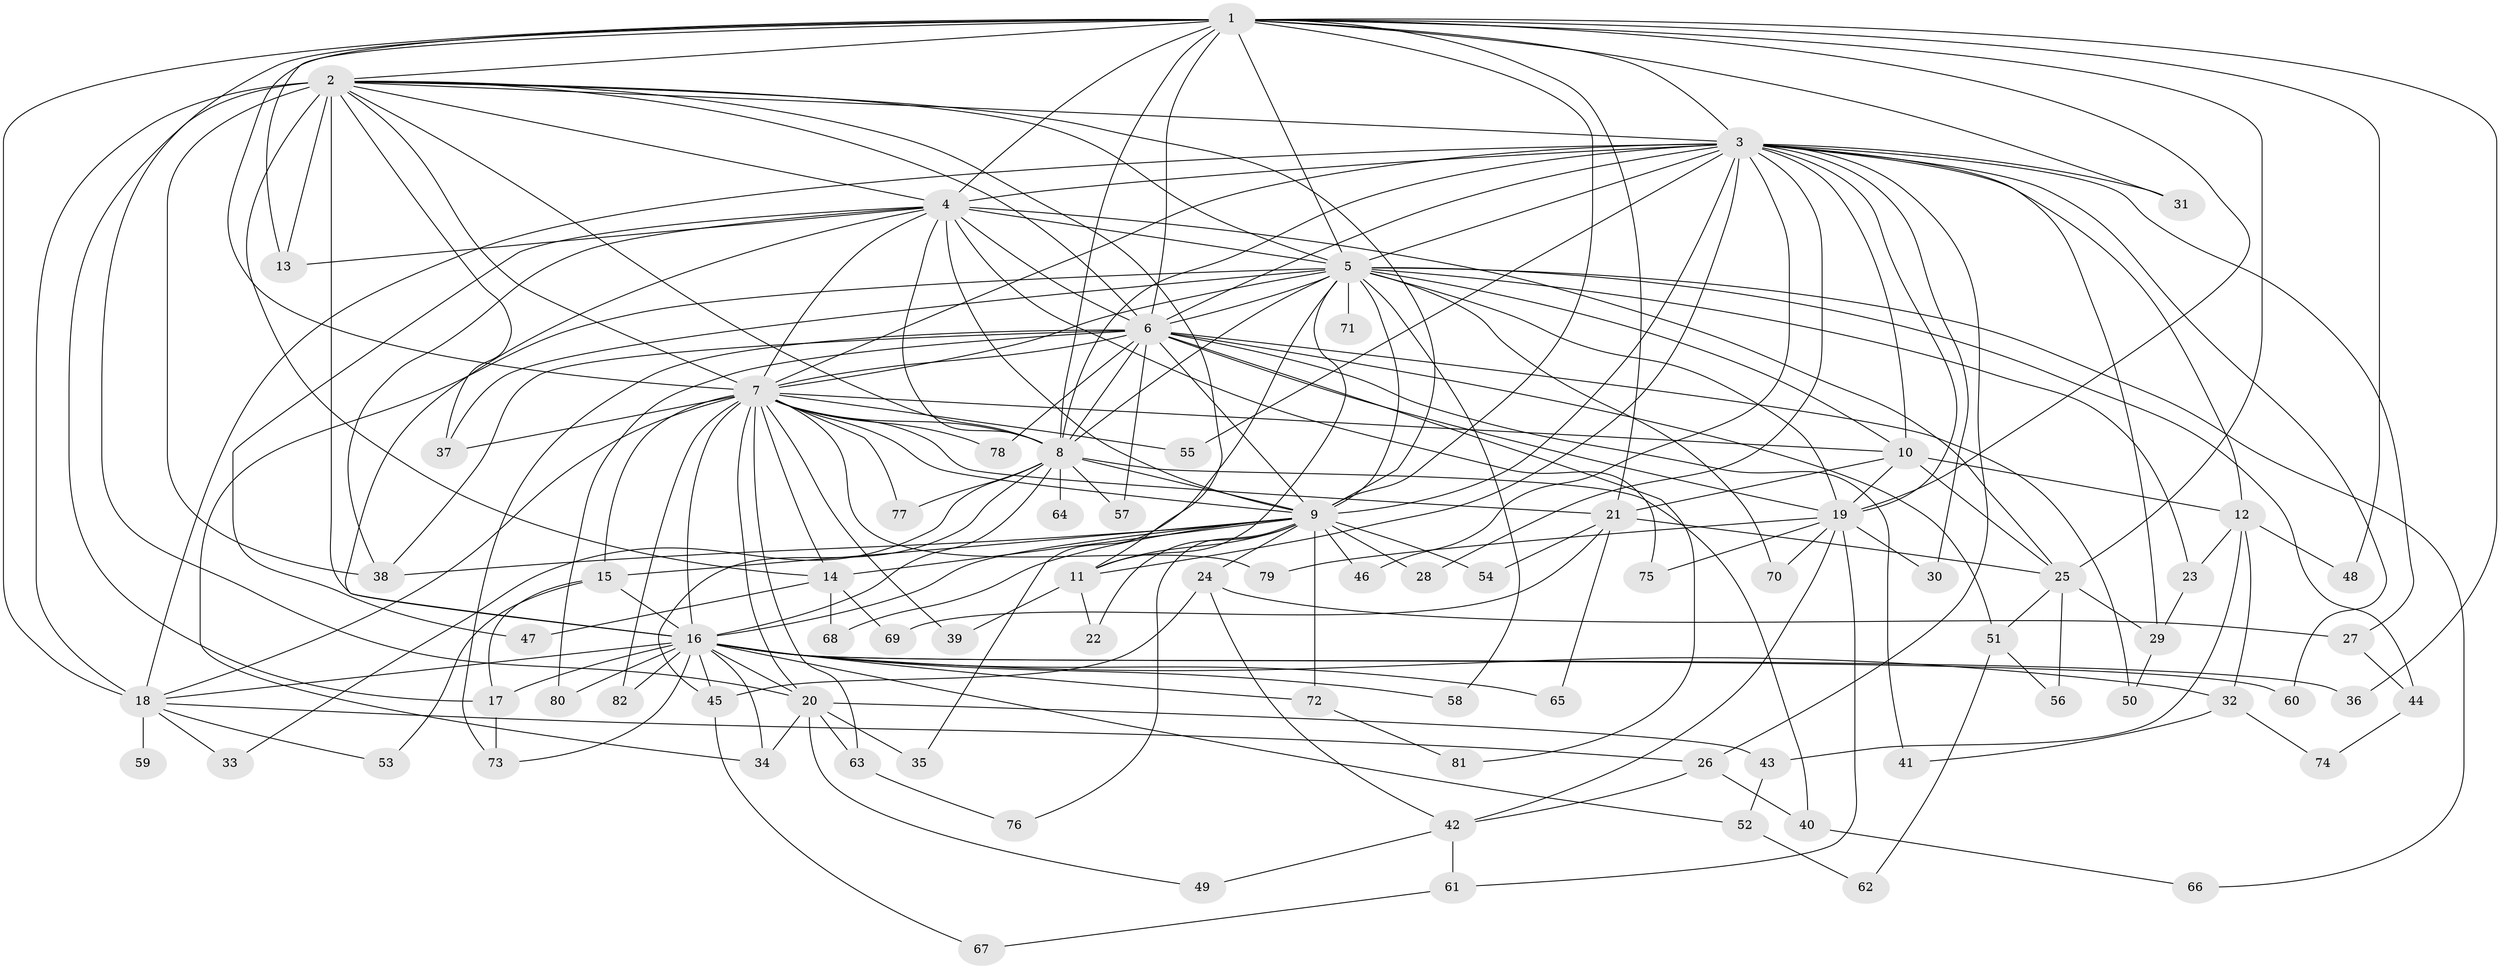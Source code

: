 // original degree distribution, {16: 0.007407407407407408, 34: 0.007407407407407408, 27: 0.007407407407407408, 18: 0.007407407407407408, 23: 0.007407407407407408, 21: 0.014814814814814815, 28: 0.007407407407407408, 19: 0.007407407407407408, 25: 0.007407407407407408, 2: 0.5407407407407407, 7: 0.022222222222222223, 5: 0.05185185185185185, 6: 0.014814814814814815, 3: 0.18518518518518517, 4: 0.0962962962962963, 8: 0.007407407407407408, 9: 0.007407407407407408}
// Generated by graph-tools (version 1.1) at 2025/49/03/04/25 22:49:44]
// undirected, 82 vertices, 206 edges
graph export_dot {
  node [color=gray90,style=filled];
  1;
  2;
  3;
  4;
  5;
  6;
  7;
  8;
  9;
  10;
  11;
  12;
  13;
  14;
  15;
  16;
  17;
  18;
  19;
  20;
  21;
  22;
  23;
  24;
  25;
  26;
  27;
  28;
  29;
  30;
  31;
  32;
  33;
  34;
  35;
  36;
  37;
  38;
  39;
  40;
  41;
  42;
  43;
  44;
  45;
  46;
  47;
  48;
  49;
  50;
  51;
  52;
  53;
  54;
  55;
  56;
  57;
  58;
  59;
  60;
  61;
  62;
  63;
  64;
  65;
  66;
  67;
  68;
  69;
  70;
  71;
  72;
  73;
  74;
  75;
  76;
  77;
  78;
  79;
  80;
  81;
  82;
  1 -- 2 [weight=2.0];
  1 -- 3 [weight=3.0];
  1 -- 4 [weight=3.0];
  1 -- 5 [weight=3.0];
  1 -- 6 [weight=2.0];
  1 -- 7 [weight=3.0];
  1 -- 8 [weight=2.0];
  1 -- 9 [weight=2.0];
  1 -- 13 [weight=1.0];
  1 -- 18 [weight=1.0];
  1 -- 19 [weight=4.0];
  1 -- 20 [weight=2.0];
  1 -- 21 [weight=1.0];
  1 -- 25 [weight=1.0];
  1 -- 31 [weight=1.0];
  1 -- 36 [weight=1.0];
  1 -- 48 [weight=1.0];
  2 -- 3 [weight=1.0];
  2 -- 4 [weight=1.0];
  2 -- 5 [weight=1.0];
  2 -- 6 [weight=2.0];
  2 -- 7 [weight=1.0];
  2 -- 8 [weight=2.0];
  2 -- 9 [weight=1.0];
  2 -- 11 [weight=1.0];
  2 -- 13 [weight=1.0];
  2 -- 14 [weight=1.0];
  2 -- 16 [weight=15.0];
  2 -- 17 [weight=2.0];
  2 -- 18 [weight=1.0];
  2 -- 37 [weight=1.0];
  2 -- 38 [weight=1.0];
  3 -- 4 [weight=1.0];
  3 -- 5 [weight=1.0];
  3 -- 6 [weight=1.0];
  3 -- 7 [weight=1.0];
  3 -- 8 [weight=2.0];
  3 -- 9 [weight=1.0];
  3 -- 10 [weight=1.0];
  3 -- 11 [weight=1.0];
  3 -- 12 [weight=1.0];
  3 -- 18 [weight=1.0];
  3 -- 19 [weight=1.0];
  3 -- 26 [weight=1.0];
  3 -- 27 [weight=1.0];
  3 -- 28 [weight=2.0];
  3 -- 29 [weight=1.0];
  3 -- 30 [weight=1.0];
  3 -- 31 [weight=1.0];
  3 -- 46 [weight=1.0];
  3 -- 55 [weight=1.0];
  3 -- 60 [weight=1.0];
  4 -- 5 [weight=1.0];
  4 -- 6 [weight=2.0];
  4 -- 7 [weight=1.0];
  4 -- 8 [weight=1.0];
  4 -- 9 [weight=1.0];
  4 -- 13 [weight=1.0];
  4 -- 16 [weight=2.0];
  4 -- 25 [weight=1.0];
  4 -- 38 [weight=1.0];
  4 -- 47 [weight=1.0];
  4 -- 75 [weight=1.0];
  5 -- 6 [weight=1.0];
  5 -- 7 [weight=1.0];
  5 -- 8 [weight=1.0];
  5 -- 9 [weight=1.0];
  5 -- 10 [weight=1.0];
  5 -- 11 [weight=1.0];
  5 -- 19 [weight=1.0];
  5 -- 23 [weight=1.0];
  5 -- 34 [weight=1.0];
  5 -- 35 [weight=1.0];
  5 -- 37 [weight=1.0];
  5 -- 44 [weight=1.0];
  5 -- 58 [weight=1.0];
  5 -- 66 [weight=1.0];
  5 -- 70 [weight=1.0];
  5 -- 71 [weight=1.0];
  6 -- 7 [weight=1.0];
  6 -- 8 [weight=1.0];
  6 -- 9 [weight=1.0];
  6 -- 19 [weight=1.0];
  6 -- 38 [weight=1.0];
  6 -- 41 [weight=1.0];
  6 -- 50 [weight=1.0];
  6 -- 51 [weight=1.0];
  6 -- 57 [weight=1.0];
  6 -- 73 [weight=1.0];
  6 -- 78 [weight=1.0];
  6 -- 80 [weight=1.0];
  6 -- 81 [weight=1.0];
  7 -- 8 [weight=1.0];
  7 -- 9 [weight=3.0];
  7 -- 10 [weight=1.0];
  7 -- 14 [weight=2.0];
  7 -- 15 [weight=1.0];
  7 -- 16 [weight=1.0];
  7 -- 18 [weight=1.0];
  7 -- 20 [weight=1.0];
  7 -- 21 [weight=1.0];
  7 -- 37 [weight=1.0];
  7 -- 39 [weight=1.0];
  7 -- 55 [weight=1.0];
  7 -- 63 [weight=1.0];
  7 -- 77 [weight=1.0];
  7 -- 78 [weight=1.0];
  7 -- 79 [weight=1.0];
  7 -- 82 [weight=1.0];
  8 -- 9 [weight=1.0];
  8 -- 16 [weight=2.0];
  8 -- 33 [weight=1.0];
  8 -- 40 [weight=1.0];
  8 -- 45 [weight=1.0];
  8 -- 57 [weight=1.0];
  8 -- 64 [weight=1.0];
  8 -- 77 [weight=1.0];
  9 -- 11 [weight=1.0];
  9 -- 14 [weight=1.0];
  9 -- 15 [weight=1.0];
  9 -- 16 [weight=2.0];
  9 -- 22 [weight=1.0];
  9 -- 24 [weight=1.0];
  9 -- 28 [weight=1.0];
  9 -- 38 [weight=1.0];
  9 -- 46 [weight=1.0];
  9 -- 54 [weight=1.0];
  9 -- 68 [weight=1.0];
  9 -- 72 [weight=1.0];
  9 -- 76 [weight=1.0];
  10 -- 12 [weight=1.0];
  10 -- 19 [weight=1.0];
  10 -- 21 [weight=1.0];
  10 -- 25 [weight=1.0];
  11 -- 22 [weight=1.0];
  11 -- 39 [weight=1.0];
  12 -- 23 [weight=1.0];
  12 -- 32 [weight=1.0];
  12 -- 43 [weight=1.0];
  12 -- 48 [weight=1.0];
  14 -- 47 [weight=1.0];
  14 -- 68 [weight=1.0];
  14 -- 69 [weight=1.0];
  15 -- 16 [weight=1.0];
  15 -- 17 [weight=1.0];
  15 -- 53 [weight=1.0];
  16 -- 17 [weight=2.0];
  16 -- 18 [weight=1.0];
  16 -- 20 [weight=1.0];
  16 -- 32 [weight=2.0];
  16 -- 34 [weight=1.0];
  16 -- 36 [weight=1.0];
  16 -- 45 [weight=1.0];
  16 -- 52 [weight=1.0];
  16 -- 58 [weight=1.0];
  16 -- 60 [weight=1.0];
  16 -- 65 [weight=1.0];
  16 -- 72 [weight=1.0];
  16 -- 73 [weight=1.0];
  16 -- 80 [weight=1.0];
  16 -- 82 [weight=1.0];
  17 -- 73 [weight=1.0];
  18 -- 26 [weight=1.0];
  18 -- 33 [weight=1.0];
  18 -- 53 [weight=1.0];
  18 -- 59 [weight=1.0];
  19 -- 30 [weight=1.0];
  19 -- 42 [weight=1.0];
  19 -- 61 [weight=1.0];
  19 -- 70 [weight=1.0];
  19 -- 75 [weight=1.0];
  19 -- 79 [weight=1.0];
  20 -- 34 [weight=1.0];
  20 -- 35 [weight=1.0];
  20 -- 43 [weight=1.0];
  20 -- 49 [weight=1.0];
  20 -- 63 [weight=1.0];
  21 -- 25 [weight=2.0];
  21 -- 54 [weight=1.0];
  21 -- 65 [weight=1.0];
  21 -- 69 [weight=1.0];
  23 -- 29 [weight=1.0];
  24 -- 27 [weight=1.0];
  24 -- 42 [weight=1.0];
  24 -- 45 [weight=1.0];
  25 -- 29 [weight=1.0];
  25 -- 51 [weight=1.0];
  25 -- 56 [weight=1.0];
  26 -- 40 [weight=1.0];
  26 -- 42 [weight=1.0];
  27 -- 44 [weight=1.0];
  29 -- 50 [weight=1.0];
  32 -- 41 [weight=1.0];
  32 -- 74 [weight=1.0];
  40 -- 66 [weight=1.0];
  42 -- 49 [weight=1.0];
  42 -- 61 [weight=1.0];
  43 -- 52 [weight=1.0];
  44 -- 74 [weight=1.0];
  45 -- 67 [weight=1.0];
  51 -- 56 [weight=1.0];
  51 -- 62 [weight=1.0];
  52 -- 62 [weight=1.0];
  61 -- 67 [weight=1.0];
  63 -- 76 [weight=1.0];
  72 -- 81 [weight=1.0];
}

